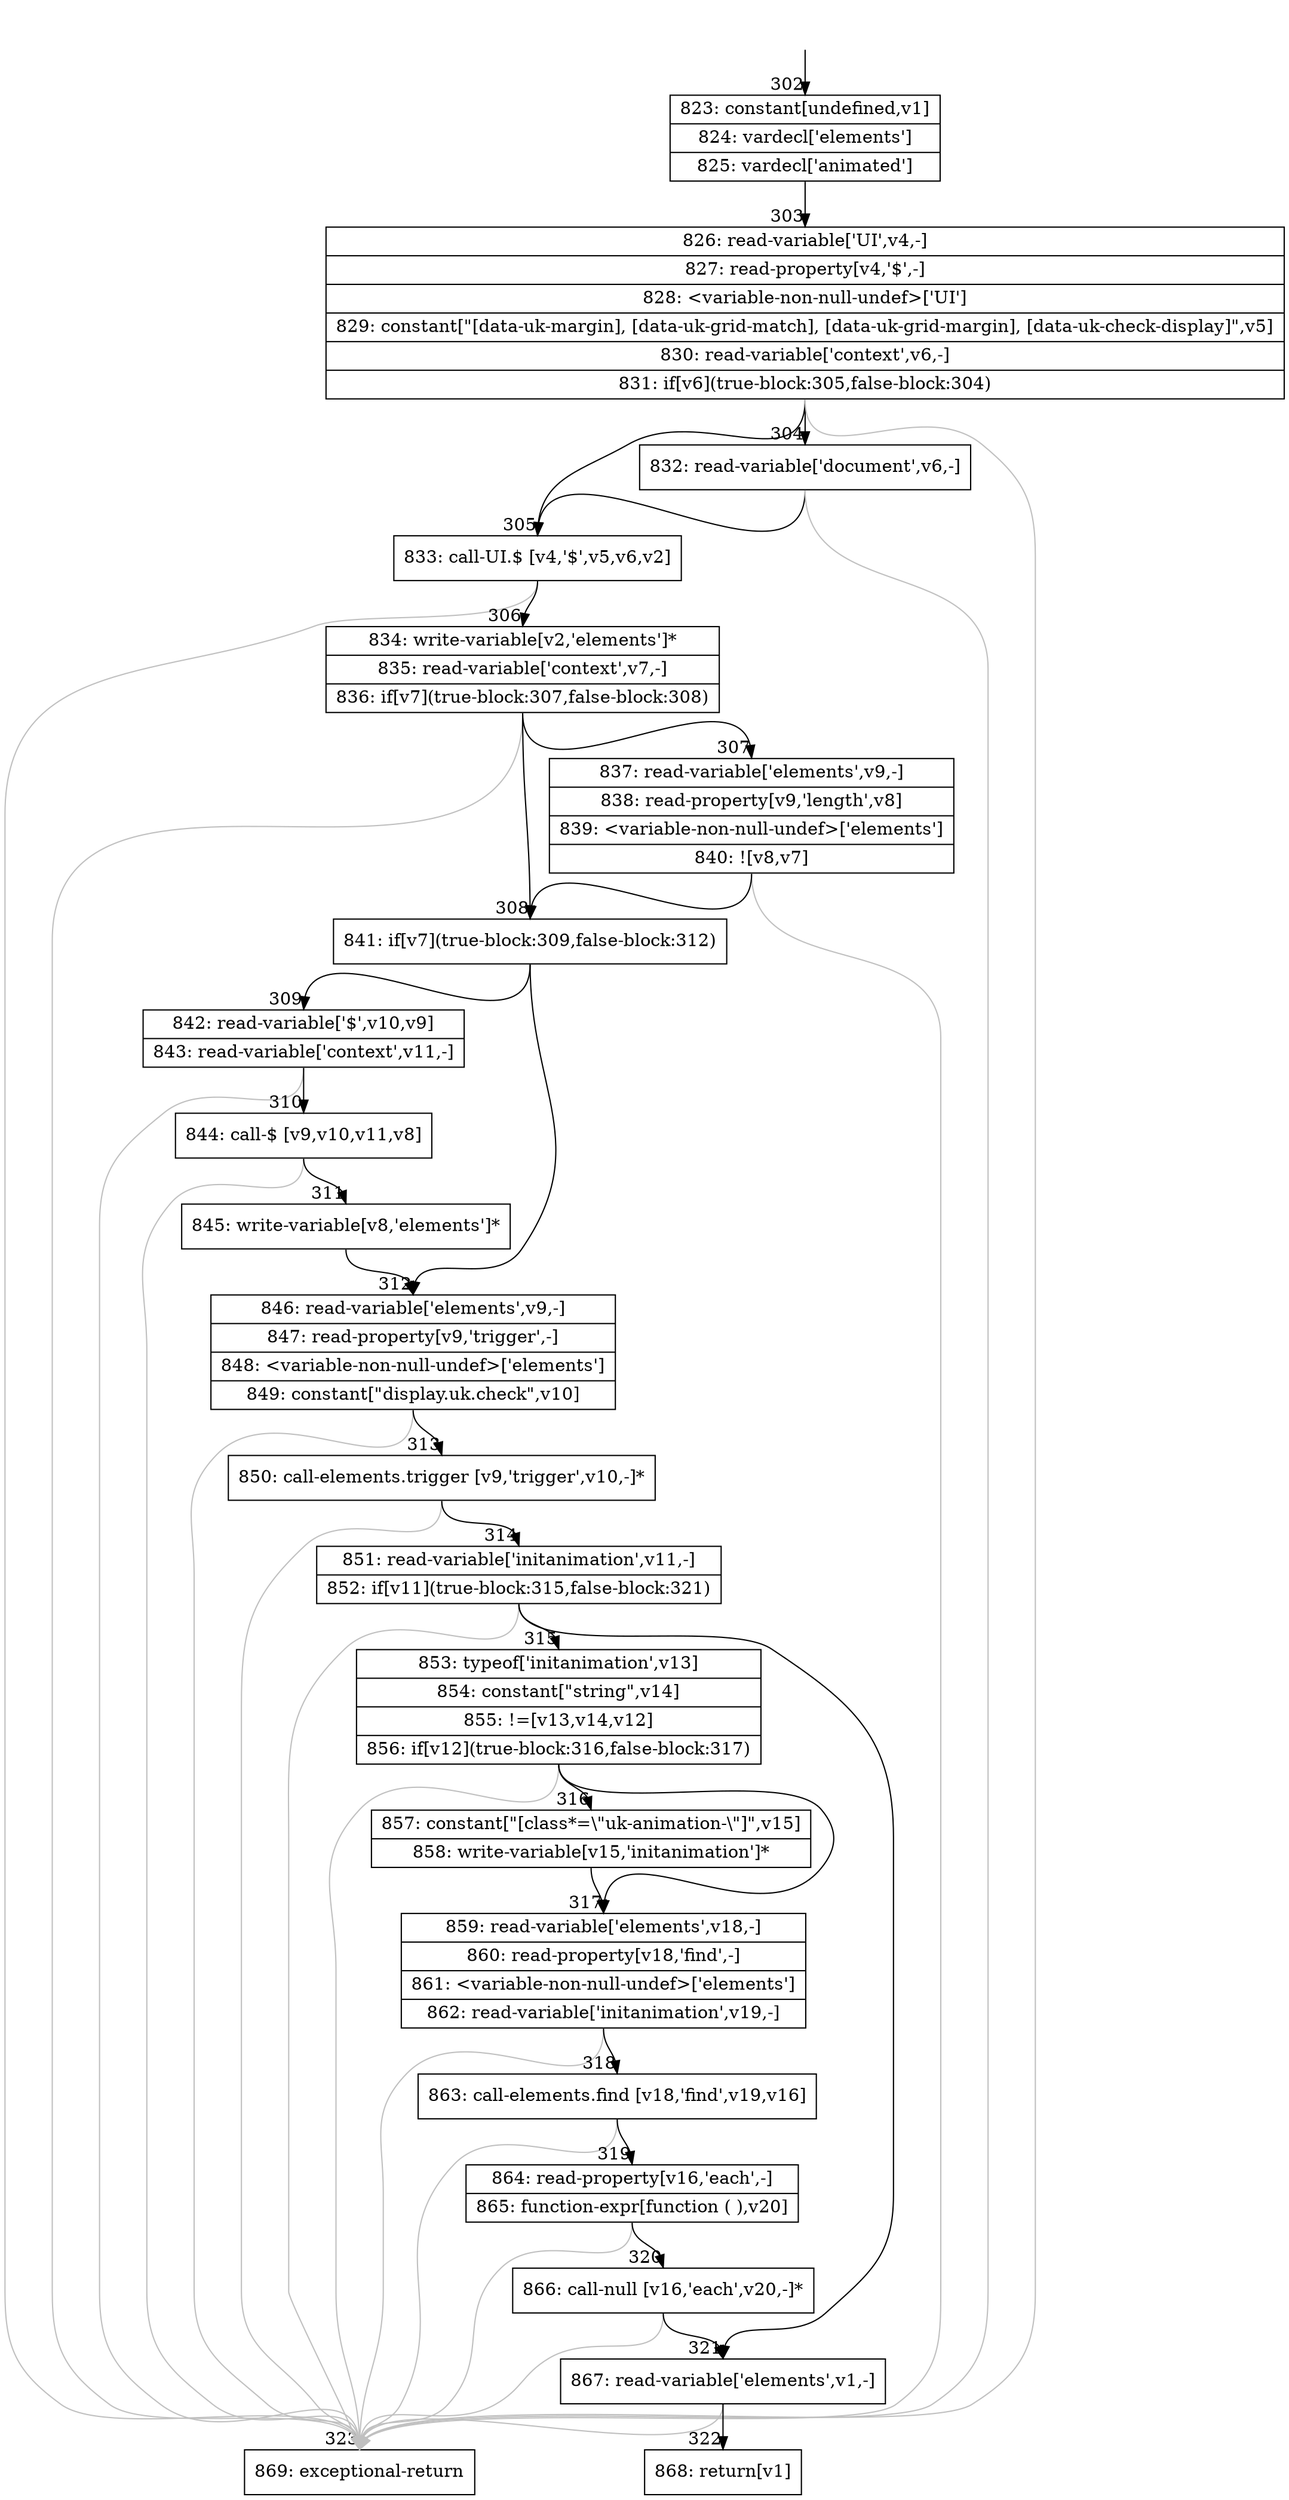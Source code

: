 digraph {
rankdir="TD"
BB_entry25[shape=none,label=""];
BB_entry25 -> BB302 [tailport=s, headport=n, headlabel="    302"]
BB302 [shape=record label="{823: constant[undefined,v1]|824: vardecl['elements']|825: vardecl['animated']}" ] 
BB302 -> BB303 [tailport=s, headport=n, headlabel="      303"]
BB303 [shape=record label="{826: read-variable['UI',v4,-]|827: read-property[v4,'$',-]|828: \<variable-non-null-undef\>['UI']|829: constant[\"[data-uk-margin], [data-uk-grid-match], [data-uk-grid-margin], [data-uk-check-display]\",v5]|830: read-variable['context',v6,-]|831: if[v6](true-block:305,false-block:304)}" ] 
BB303 -> BB305 [tailport=s, headport=n, headlabel="      305"]
BB303 -> BB304 [tailport=s, headport=n, headlabel="      304"]
BB303 -> BB323 [tailport=s, headport=n, color=gray, headlabel="      323"]
BB304 [shape=record label="{832: read-variable['document',v6,-]}" ] 
BB304 -> BB305 [tailport=s, headport=n]
BB304 -> BB323 [tailport=s, headport=n, color=gray]
BB305 [shape=record label="{833: call-UI.$ [v4,'$',v5,v6,v2]}" ] 
BB305 -> BB306 [tailport=s, headport=n, headlabel="      306"]
BB305 -> BB323 [tailport=s, headport=n, color=gray]
BB306 [shape=record label="{834: write-variable[v2,'elements']*|835: read-variable['context',v7,-]|836: if[v7](true-block:307,false-block:308)}" ] 
BB306 -> BB308 [tailport=s, headport=n, headlabel="      308"]
BB306 -> BB307 [tailport=s, headport=n, headlabel="      307"]
BB306 -> BB323 [tailport=s, headport=n, color=gray]
BB307 [shape=record label="{837: read-variable['elements',v9,-]|838: read-property[v9,'length',v8]|839: \<variable-non-null-undef\>['elements']|840: ![v8,v7]}" ] 
BB307 -> BB308 [tailport=s, headport=n]
BB307 -> BB323 [tailport=s, headport=n, color=gray]
BB308 [shape=record label="{841: if[v7](true-block:309,false-block:312)}" ] 
BB308 -> BB309 [tailport=s, headport=n, headlabel="      309"]
BB308 -> BB312 [tailport=s, headport=n, headlabel="      312"]
BB309 [shape=record label="{842: read-variable['$',v10,v9]|843: read-variable['context',v11,-]}" ] 
BB309 -> BB310 [tailport=s, headport=n, headlabel="      310"]
BB309 -> BB323 [tailport=s, headport=n, color=gray]
BB310 [shape=record label="{844: call-$ [v9,v10,v11,v8]}" ] 
BB310 -> BB311 [tailport=s, headport=n, headlabel="      311"]
BB310 -> BB323 [tailport=s, headport=n, color=gray]
BB311 [shape=record label="{845: write-variable[v8,'elements']*}" ] 
BB311 -> BB312 [tailport=s, headport=n]
BB312 [shape=record label="{846: read-variable['elements',v9,-]|847: read-property[v9,'trigger',-]|848: \<variable-non-null-undef\>['elements']|849: constant[\"display.uk.check\",v10]}" ] 
BB312 -> BB313 [tailport=s, headport=n, headlabel="      313"]
BB312 -> BB323 [tailport=s, headport=n, color=gray]
BB313 [shape=record label="{850: call-elements.trigger [v9,'trigger',v10,-]*}" ] 
BB313 -> BB314 [tailport=s, headport=n, headlabel="      314"]
BB313 -> BB323 [tailport=s, headport=n, color=gray]
BB314 [shape=record label="{851: read-variable['initanimation',v11,-]|852: if[v11](true-block:315,false-block:321)}" ] 
BB314 -> BB315 [tailport=s, headport=n, headlabel="      315"]
BB314 -> BB321 [tailport=s, headport=n, headlabel="      321"]
BB314 -> BB323 [tailport=s, headport=n, color=gray]
BB315 [shape=record label="{853: typeof['initanimation',v13]|854: constant[\"string\",v14]|855: !=[v13,v14,v12]|856: if[v12](true-block:316,false-block:317)}" ] 
BB315 -> BB316 [tailport=s, headport=n, headlabel="      316"]
BB315 -> BB317 [tailport=s, headport=n, headlabel="      317"]
BB315 -> BB323 [tailport=s, headport=n, color=gray]
BB316 [shape=record label="{857: constant[\"[class*=\\\"uk-animation-\\\"]\",v15]|858: write-variable[v15,'initanimation']*}" ] 
BB316 -> BB317 [tailport=s, headport=n]
BB317 [shape=record label="{859: read-variable['elements',v18,-]|860: read-property[v18,'find',-]|861: \<variable-non-null-undef\>['elements']|862: read-variable['initanimation',v19,-]}" ] 
BB317 -> BB318 [tailport=s, headport=n, headlabel="      318"]
BB317 -> BB323 [tailport=s, headport=n, color=gray]
BB318 [shape=record label="{863: call-elements.find [v18,'find',v19,v16]}" ] 
BB318 -> BB319 [tailport=s, headport=n, headlabel="      319"]
BB318 -> BB323 [tailport=s, headport=n, color=gray]
BB319 [shape=record label="{864: read-property[v16,'each',-]|865: function-expr[function ( ),v20]}" ] 
BB319 -> BB320 [tailport=s, headport=n, headlabel="      320"]
BB319 -> BB323 [tailport=s, headport=n, color=gray]
BB320 [shape=record label="{866: call-null [v16,'each',v20,-]*}" ] 
BB320 -> BB321 [tailport=s, headport=n]
BB320 -> BB323 [tailport=s, headport=n, color=gray]
BB321 [shape=record label="{867: read-variable['elements',v1,-]}" ] 
BB321 -> BB322 [tailport=s, headport=n, headlabel="      322"]
BB321 -> BB323 [tailport=s, headport=n, color=gray]
BB322 [shape=record label="{868: return[v1]}" ] 
BB323 [shape=record label="{869: exceptional-return}" ] 
//#$~ 250
}
